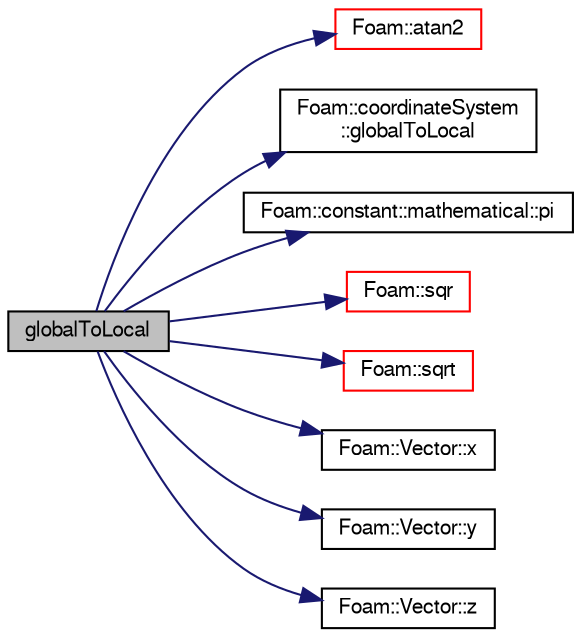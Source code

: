 digraph "globalToLocal"
{
  bgcolor="transparent";
  edge [fontname="FreeSans",fontsize="10",labelfontname="FreeSans",labelfontsize="10"];
  node [fontname="FreeSans",fontsize="10",shape=record];
  rankdir="LR";
  Node53 [label="globalToLocal",height=0.2,width=0.4,color="black", fillcolor="grey75", style="filled", fontcolor="black"];
  Node53 -> Node54 [color="midnightblue",fontsize="10",style="solid",fontname="FreeSans"];
  Node54 [label="Foam::atan2",height=0.2,width=0.4,color="red",URL="$a21124.html#a7c3244436f5bb68e49184c00b86ccc8d"];
  Node53 -> Node58 [color="midnightblue",fontsize="10",style="solid",fontname="FreeSans"];
  Node58 [label="Foam::coordinateSystem\l::globalToLocal",height=0.2,width=0.4,color="black",URL="$a25010.html#a5ae2cf6b12f432dda36ad10921c15295",tooltip="Convert from global Cartesian system to the local coordinate system. "];
  Node53 -> Node59 [color="midnightblue",fontsize="10",style="solid",fontname="FreeSans"];
  Node59 [label="Foam::constant::mathematical::pi",height=0.2,width=0.4,color="black",URL="$a21162.html#a731b8788a4c01586c35266c7ca4fed04"];
  Node53 -> Node60 [color="midnightblue",fontsize="10",style="solid",fontname="FreeSans"];
  Node60 [label="Foam::sqr",height=0.2,width=0.4,color="red",URL="$a21124.html#a277dc11c581d53826ab5090b08f3b17b"];
  Node53 -> Node61 [color="midnightblue",fontsize="10",style="solid",fontname="FreeSans"];
  Node61 [label="Foam::sqrt",height=0.2,width=0.4,color="red",URL="$a21124.html#a8616bd62eebf2342a80222fecb1bda71"];
  Node53 -> Node63 [color="midnightblue",fontsize="10",style="solid",fontname="FreeSans"];
  Node63 [label="Foam::Vector::x",height=0.2,width=0.4,color="black",URL="$a28442.html#a63327976e5a8359700064a02ae22548e"];
  Node53 -> Node64 [color="midnightblue",fontsize="10",style="solid",fontname="FreeSans"];
  Node64 [label="Foam::Vector::y",height=0.2,width=0.4,color="black",URL="$a28442.html#a1ee865f676fbac703a49c6654dd3ad74"];
  Node53 -> Node65 [color="midnightblue",fontsize="10",style="solid",fontname="FreeSans"];
  Node65 [label="Foam::Vector::z",height=0.2,width=0.4,color="black",URL="$a28442.html#a1c8320b15610de211ec70ef966581423"];
}
